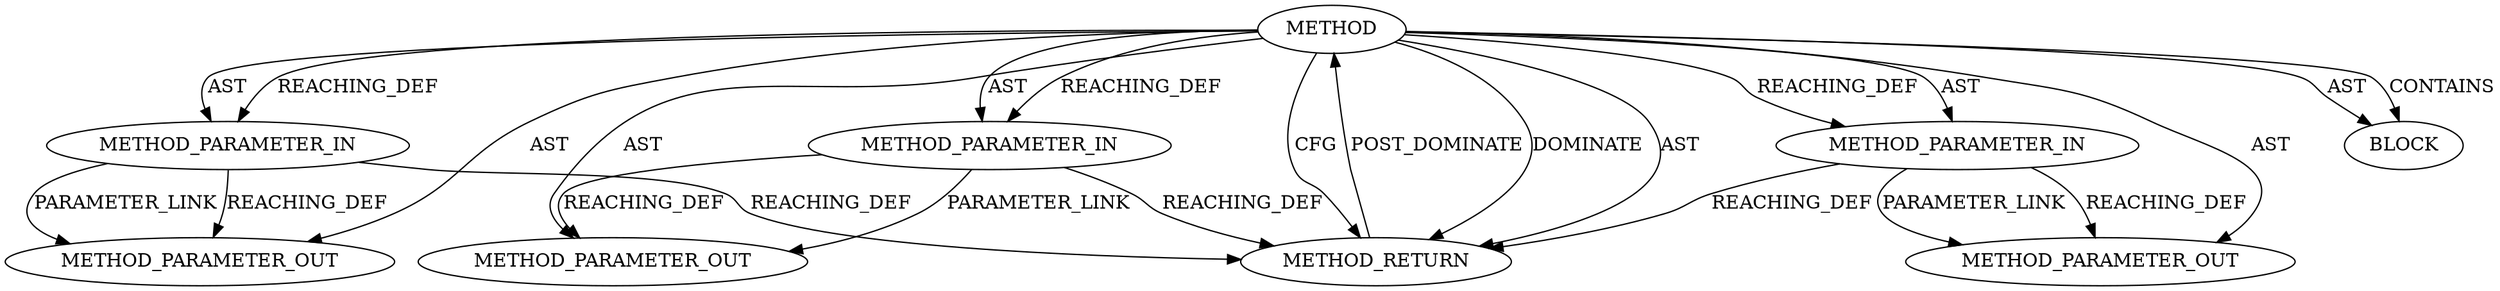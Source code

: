 digraph {
  982 [label=METHOD_PARAMETER_OUT ORDER=3 CODE="p3" IS_VARIADIC=false TYPE_FULL_NAME="ANY" EVALUATION_STRATEGY="BY_VALUE" INDEX=3 NAME="p3"]
  981 [label=METHOD_PARAMETER_OUT ORDER=2 CODE="p2" IS_VARIADIC=false TYPE_FULL_NAME="ANY" EVALUATION_STRATEGY="BY_VALUE" INDEX=2 NAME="p2"]
  980 [label=METHOD_PARAMETER_OUT ORDER=1 CODE="p1" IS_VARIADIC=false TYPE_FULL_NAME="ANY" EVALUATION_STRATEGY="BY_VALUE" INDEX=1 NAME="p1"]
  841 [label=METHOD_PARAMETER_IN ORDER=2 CODE="p2" IS_VARIADIC=false TYPE_FULL_NAME="ANY" EVALUATION_STRATEGY="BY_VALUE" INDEX=2 NAME="p2"]
  844 [label=METHOD_RETURN ORDER=2 CODE="RET" TYPE_FULL_NAME="ANY" EVALUATION_STRATEGY="BY_VALUE"]
  839 [label=METHOD AST_PARENT_TYPE="NAMESPACE_BLOCK" AST_PARENT_FULL_NAME="<global>" ORDER=0 CODE="<empty>" FULL_NAME="EVP_DigestUpdate" IS_EXTERNAL=true FILENAME="<empty>" SIGNATURE="" NAME="EVP_DigestUpdate"]
  840 [label=METHOD_PARAMETER_IN ORDER=1 CODE="p1" IS_VARIADIC=false TYPE_FULL_NAME="ANY" EVALUATION_STRATEGY="BY_VALUE" INDEX=1 NAME="p1"]
  842 [label=METHOD_PARAMETER_IN ORDER=3 CODE="p3" IS_VARIADIC=false TYPE_FULL_NAME="ANY" EVALUATION_STRATEGY="BY_VALUE" INDEX=3 NAME="p3"]
  843 [label=BLOCK ORDER=1 ARGUMENT_INDEX=1 CODE="<empty>" TYPE_FULL_NAME="ANY"]
  844 -> 839 [label=POST_DOMINATE ]
  841 -> 981 [label=REACHING_DEF VARIABLE="p2"]
  839 -> 981 [label=AST ]
  839 -> 844 [label=DOMINATE ]
  839 -> 840 [label=AST ]
  839 -> 844 [label=AST ]
  839 -> 841 [label=REACHING_DEF VARIABLE=""]
  839 -> 842 [label=AST ]
  839 -> 844 [label=CFG ]
  839 -> 841 [label=AST ]
  841 -> 981 [label=PARAMETER_LINK ]
  839 -> 842 [label=REACHING_DEF VARIABLE=""]
  839 -> 840 [label=REACHING_DEF VARIABLE=""]
  839 -> 843 [label=CONTAINS ]
  839 -> 980 [label=AST ]
  841 -> 844 [label=REACHING_DEF VARIABLE="p2"]
  840 -> 844 [label=REACHING_DEF VARIABLE="p1"]
  839 -> 982 [label=AST ]
  839 -> 843 [label=AST ]
  842 -> 982 [label=REACHING_DEF VARIABLE="p3"]
  840 -> 980 [label=REACHING_DEF VARIABLE="p1"]
  842 -> 844 [label=REACHING_DEF VARIABLE="p3"]
  840 -> 980 [label=PARAMETER_LINK ]
  842 -> 982 [label=PARAMETER_LINK ]
}
